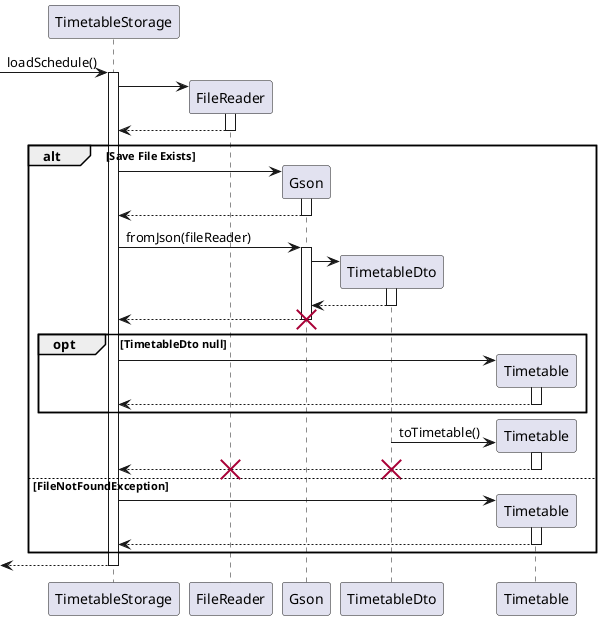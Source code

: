@startuml

[-> TimetableStorage : loadSchedule()
activate TimetableStorage
TimetableStorage -> FileReader**
activate FileReader
FileReader --> TimetableStorage
deactivate FileReader
alt Save File Exists
    TimetableStorage -> Gson**
    activate Gson
    Gson --> TimetableStorage
    deactivate Gson
    TimetableStorage -> Gson : fromJson(fileReader)
    activate Gson
    Gson -> TimetableDto**
    activate TimetableDto
    TimetableDto --> Gson
    deactivate TimetableDto
    Gson --> TimetableStorage
    deactivate Gson
    destroy Gson
    
    opt TimetableDto null
        TimetableStorage -> Timetable**
        activate Timetable
        Timetable --> TimetableStorage
        deactivate Timetable
    end
    
    TimetableDto -> Timetable** : toTimetable()
    activate Timetable
    Timetable --> TimetableStorage
    deactivate Timetable
    destroy TimetableDto

else FileNotFoundException
        destroy FileReader
        TimetableStorage -> Timetable**
        activate Timetable
        Timetable --> TimetableStorage
        deactivate Timetable
end

<-- TimetableStorage
deactivate TimetableStorage

@enduml